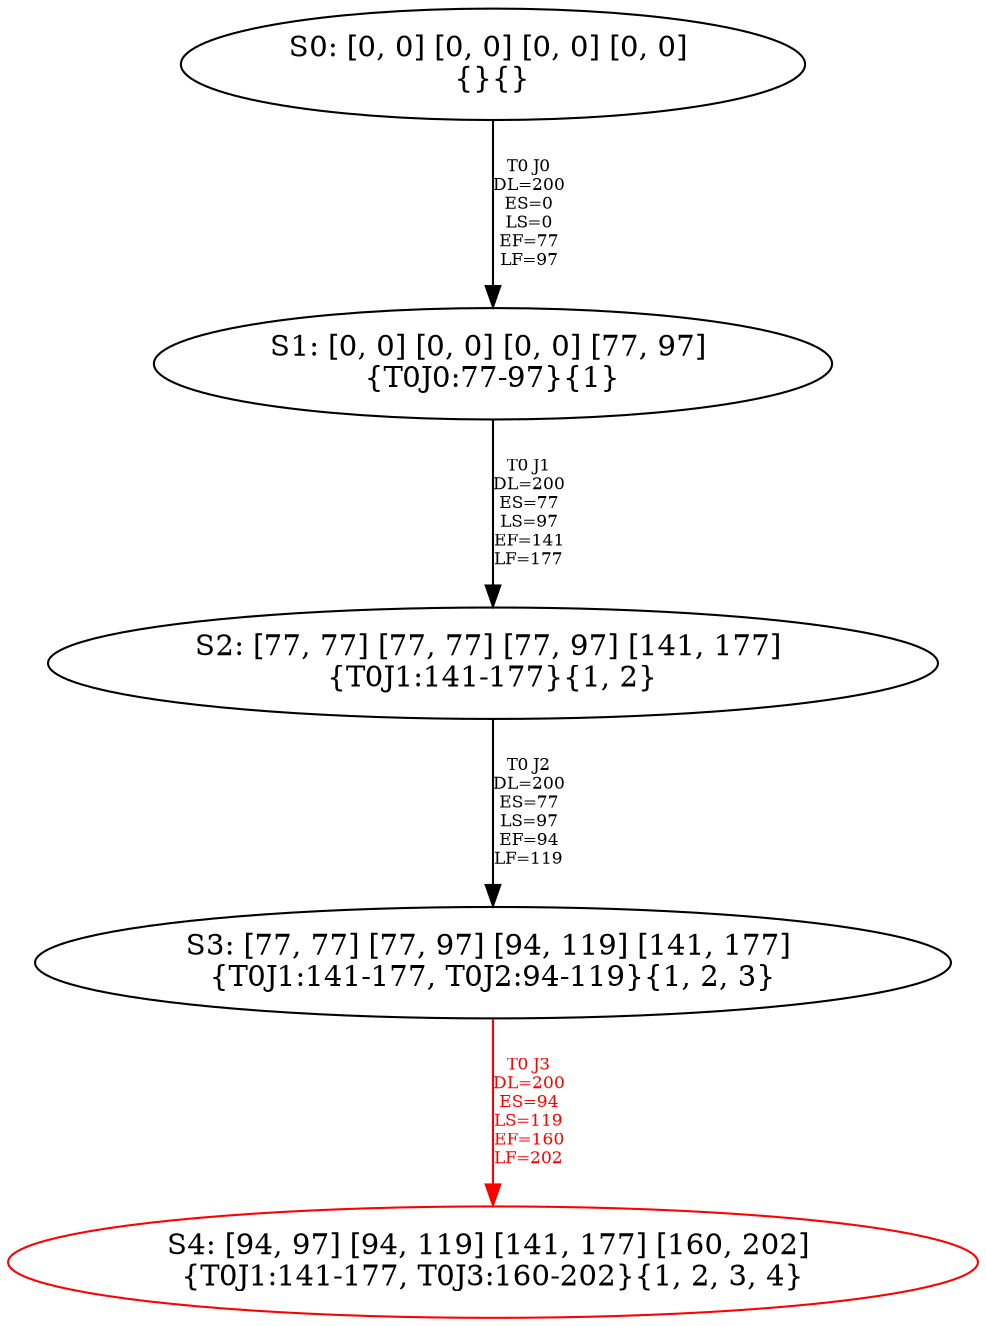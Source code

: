 digraph {
	S0[label="S0: [0, 0] [0, 0] [0, 0] [0, 0] \n{}{}"];
	S1[label="S1: [0, 0] [0, 0] [0, 0] [77, 97] \n{T0J0:77-97}{1}"];
	S2[label="S2: [77, 77] [77, 77] [77, 97] [141, 177] \n{T0J1:141-177}{1, 2}"];
	S3[label="S3: [77, 77] [77, 97] [94, 119] [141, 177] \n{T0J1:141-177, T0J2:94-119}{1, 2, 3}"];
	S4[label="S4: [94, 97] [94, 119] [141, 177] [160, 202] \n{T0J1:141-177, T0J3:160-202}{1, 2, 3, 4}"];
	S0 -> S1[label="T0 J0\nDL=200\nES=0\nLS=0\nEF=77\nLF=97",fontsize=8];
	S1 -> S2[label="T0 J1\nDL=200\nES=77\nLS=97\nEF=141\nLF=177",fontsize=8];
	S2 -> S3[label="T0 J2\nDL=200\nES=77\nLS=97\nEF=94\nLF=119",fontsize=8];
	S3 -> S4[label="T0 J3\nDL=200\nES=94\nLS=119\nEF=160\nLF=202",color=Red,fontcolor=Red,fontsize=8];
S4[color=Red];
}
